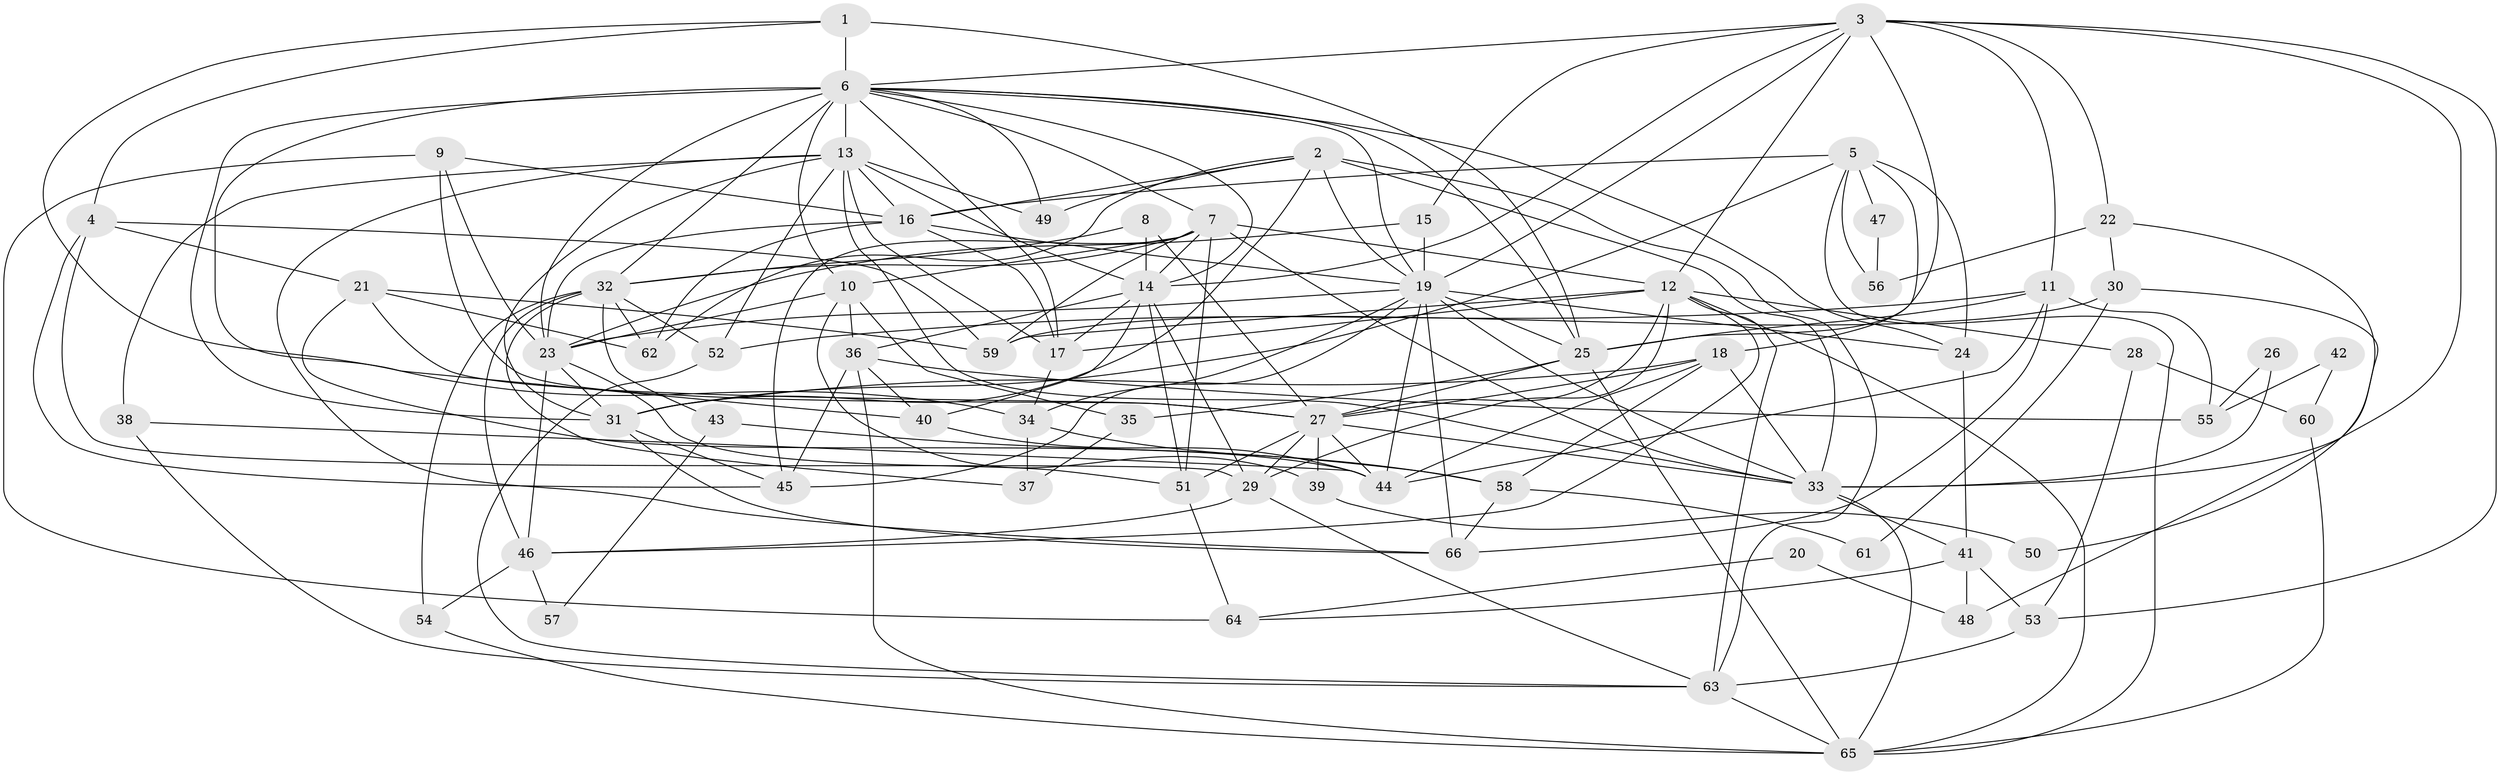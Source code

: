 // original degree distribution, {4: 0.31297709923664124, 6: 0.09923664122137404, 3: 0.2824427480916031, 2: 0.10687022900763359, 5: 0.16030534351145037, 8: 0.022900763358778626, 7: 0.015267175572519083}
// Generated by graph-tools (version 1.1) at 2025/36/03/09/25 02:36:05]
// undirected, 66 vertices, 180 edges
graph export_dot {
graph [start="1"]
  node [color=gray90,style=filled];
  1;
  2;
  3;
  4;
  5;
  6;
  7;
  8;
  9;
  10;
  11;
  12;
  13;
  14;
  15;
  16;
  17;
  18;
  19;
  20;
  21;
  22;
  23;
  24;
  25;
  26;
  27;
  28;
  29;
  30;
  31;
  32;
  33;
  34;
  35;
  36;
  37;
  38;
  39;
  40;
  41;
  42;
  43;
  44;
  45;
  46;
  47;
  48;
  49;
  50;
  51;
  52;
  53;
  54;
  55;
  56;
  57;
  58;
  59;
  60;
  61;
  62;
  63;
  64;
  65;
  66;
  1 -- 4 [weight=1.0];
  1 -- 6 [weight=2.0];
  1 -- 25 [weight=1.0];
  1 -- 34 [weight=1.0];
  2 -- 16 [weight=1.0];
  2 -- 19 [weight=1.0];
  2 -- 31 [weight=1.0];
  2 -- 33 [weight=2.0];
  2 -- 49 [weight=1.0];
  2 -- 62 [weight=1.0];
  2 -- 63 [weight=1.0];
  3 -- 6 [weight=1.0];
  3 -- 11 [weight=1.0];
  3 -- 12 [weight=1.0];
  3 -- 14 [weight=1.0];
  3 -- 15 [weight=1.0];
  3 -- 19 [weight=1.0];
  3 -- 22 [weight=1.0];
  3 -- 25 [weight=1.0];
  3 -- 33 [weight=1.0];
  3 -- 53 [weight=1.0];
  4 -- 21 [weight=1.0];
  4 -- 29 [weight=1.0];
  4 -- 45 [weight=1.0];
  4 -- 59 [weight=1.0];
  5 -- 16 [weight=1.0];
  5 -- 18 [weight=2.0];
  5 -- 24 [weight=1.0];
  5 -- 31 [weight=1.0];
  5 -- 47 [weight=1.0];
  5 -- 56 [weight=1.0];
  5 -- 65 [weight=1.0];
  6 -- 7 [weight=1.0];
  6 -- 10 [weight=2.0];
  6 -- 13 [weight=1.0];
  6 -- 14 [weight=3.0];
  6 -- 17 [weight=1.0];
  6 -- 19 [weight=1.0];
  6 -- 23 [weight=1.0];
  6 -- 24 [weight=1.0];
  6 -- 25 [weight=1.0];
  6 -- 31 [weight=1.0];
  6 -- 32 [weight=1.0];
  6 -- 40 [weight=4.0];
  6 -- 49 [weight=1.0];
  7 -- 10 [weight=1.0];
  7 -- 12 [weight=1.0];
  7 -- 14 [weight=1.0];
  7 -- 32 [weight=2.0];
  7 -- 33 [weight=1.0];
  7 -- 45 [weight=1.0];
  7 -- 51 [weight=1.0];
  7 -- 59 [weight=1.0];
  8 -- 14 [weight=1.0];
  8 -- 27 [weight=1.0];
  8 -- 32 [weight=1.0];
  9 -- 16 [weight=1.0];
  9 -- 23 [weight=1.0];
  9 -- 27 [weight=1.0];
  9 -- 64 [weight=1.0];
  10 -- 23 [weight=3.0];
  10 -- 35 [weight=1.0];
  10 -- 36 [weight=1.0];
  10 -- 39 [weight=1.0];
  11 -- 25 [weight=1.0];
  11 -- 44 [weight=1.0];
  11 -- 52 [weight=1.0];
  11 -- 55 [weight=1.0];
  11 -- 66 [weight=1.0];
  12 -- 17 [weight=1.0];
  12 -- 27 [weight=1.0];
  12 -- 28 [weight=1.0];
  12 -- 29 [weight=1.0];
  12 -- 46 [weight=1.0];
  12 -- 59 [weight=1.0];
  12 -- 63 [weight=1.0];
  12 -- 65 [weight=1.0];
  13 -- 14 [weight=1.0];
  13 -- 16 [weight=2.0];
  13 -- 17 [weight=1.0];
  13 -- 31 [weight=1.0];
  13 -- 33 [weight=1.0];
  13 -- 38 [weight=1.0];
  13 -- 49 [weight=1.0];
  13 -- 52 [weight=1.0];
  13 -- 66 [weight=1.0];
  14 -- 17 [weight=1.0];
  14 -- 29 [weight=1.0];
  14 -- 36 [weight=1.0];
  14 -- 40 [weight=2.0];
  14 -- 51 [weight=1.0];
  15 -- 19 [weight=1.0];
  15 -- 23 [weight=1.0];
  16 -- 17 [weight=1.0];
  16 -- 19 [weight=1.0];
  16 -- 23 [weight=1.0];
  16 -- 62 [weight=1.0];
  17 -- 34 [weight=1.0];
  18 -- 27 [weight=1.0];
  18 -- 31 [weight=1.0];
  18 -- 33 [weight=2.0];
  18 -- 44 [weight=1.0];
  18 -- 58 [weight=1.0];
  19 -- 23 [weight=1.0];
  19 -- 24 [weight=1.0];
  19 -- 25 [weight=1.0];
  19 -- 33 [weight=1.0];
  19 -- 34 [weight=1.0];
  19 -- 44 [weight=2.0];
  19 -- 45 [weight=1.0];
  19 -- 66 [weight=1.0];
  20 -- 48 [weight=1.0];
  20 -- 64 [weight=1.0];
  21 -- 27 [weight=1.0];
  21 -- 44 [weight=1.0];
  21 -- 59 [weight=1.0];
  21 -- 62 [weight=1.0];
  22 -- 30 [weight=1.0];
  22 -- 50 [weight=1.0];
  22 -- 56 [weight=1.0];
  23 -- 31 [weight=1.0];
  23 -- 46 [weight=1.0];
  23 -- 51 [weight=1.0];
  24 -- 41 [weight=1.0];
  25 -- 27 [weight=1.0];
  25 -- 35 [weight=1.0];
  25 -- 65 [weight=1.0];
  26 -- 33 [weight=1.0];
  26 -- 55 [weight=1.0];
  27 -- 29 [weight=1.0];
  27 -- 33 [weight=1.0];
  27 -- 39 [weight=1.0];
  27 -- 44 [weight=1.0];
  27 -- 51 [weight=2.0];
  28 -- 53 [weight=1.0];
  28 -- 60 [weight=1.0];
  29 -- 46 [weight=1.0];
  29 -- 63 [weight=1.0];
  30 -- 48 [weight=1.0];
  30 -- 59 [weight=1.0];
  30 -- 61 [weight=1.0];
  31 -- 45 [weight=1.0];
  31 -- 66 [weight=1.0];
  32 -- 37 [weight=1.0];
  32 -- 43 [weight=1.0];
  32 -- 46 [weight=1.0];
  32 -- 52 [weight=1.0];
  32 -- 54 [weight=1.0];
  32 -- 62 [weight=1.0];
  33 -- 41 [weight=1.0];
  33 -- 65 [weight=1.0];
  34 -- 37 [weight=1.0];
  34 -- 58 [weight=1.0];
  35 -- 37 [weight=1.0];
  36 -- 40 [weight=2.0];
  36 -- 45 [weight=2.0];
  36 -- 55 [weight=1.0];
  36 -- 65 [weight=1.0];
  38 -- 44 [weight=1.0];
  38 -- 63 [weight=1.0];
  39 -- 50 [weight=1.0];
  40 -- 44 [weight=1.0];
  41 -- 48 [weight=1.0];
  41 -- 53 [weight=1.0];
  41 -- 64 [weight=1.0];
  42 -- 55 [weight=1.0];
  42 -- 60 [weight=1.0];
  43 -- 57 [weight=1.0];
  43 -- 58 [weight=1.0];
  46 -- 54 [weight=1.0];
  46 -- 57 [weight=1.0];
  47 -- 56 [weight=1.0];
  51 -- 64 [weight=1.0];
  52 -- 63 [weight=1.0];
  53 -- 63 [weight=1.0];
  54 -- 65 [weight=1.0];
  58 -- 61 [weight=1.0];
  58 -- 66 [weight=1.0];
  60 -- 65 [weight=1.0];
  63 -- 65 [weight=1.0];
}
